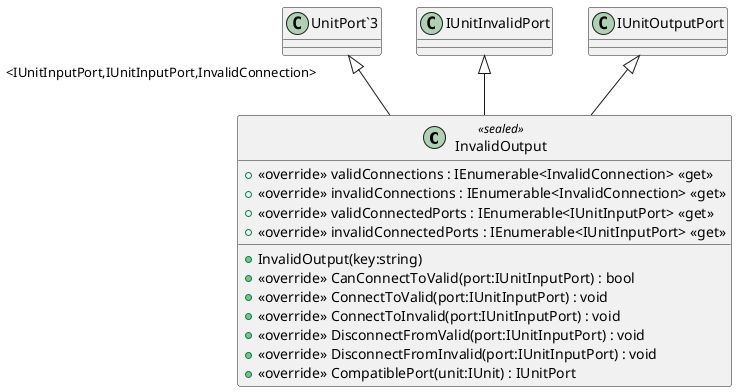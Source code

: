 @startuml
class InvalidOutput <<sealed>> {
    + InvalidOutput(key:string)
    + <<override>> validConnections : IEnumerable<InvalidConnection> <<get>>
    + <<override>> invalidConnections : IEnumerable<InvalidConnection> <<get>>
    + <<override>> validConnectedPorts : IEnumerable<IUnitInputPort> <<get>>
    + <<override>> invalidConnectedPorts : IEnumerable<IUnitInputPort> <<get>>
    + <<override>> CanConnectToValid(port:IUnitInputPort) : bool
    + <<override>> ConnectToValid(port:IUnitInputPort) : void
    + <<override>> ConnectToInvalid(port:IUnitInputPort) : void
    + <<override>> DisconnectFromValid(port:IUnitInputPort) : void
    + <<override>> DisconnectFromInvalid(port:IUnitInputPort) : void
    + <<override>> CompatiblePort(unit:IUnit) : IUnitPort
}
"UnitPort`3" "<IUnitInputPort,IUnitInputPort,InvalidConnection>" <|-- InvalidOutput
IUnitInvalidPort <|-- InvalidOutput
IUnitOutputPort <|-- InvalidOutput
@enduml
